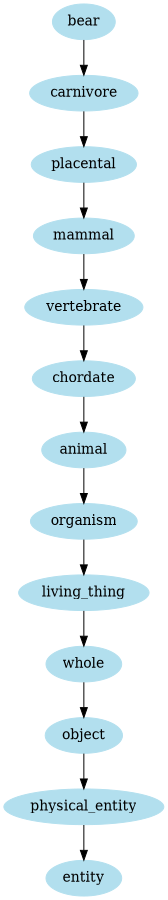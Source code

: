 digraph unix {
	node [color=lightblue2 style=filled]
	size="6,6"
	bear -> carnivore
	carnivore -> placental
	placental -> mammal
	mammal -> vertebrate
	vertebrate -> chordate
	chordate -> animal
	animal -> organism
	organism -> living_thing
	living_thing -> whole
	whole -> object
	object -> physical_entity
	physical_entity -> entity
}
